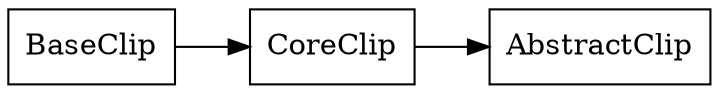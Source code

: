 strict digraph class_diagram {
  rankdir=LR;
  TypeCoreClip[
    label="CoreClip",
    URL="CoreClip.html",
    tooltip="com.sekati.display.CoreClip",
    shape="record"
  ];
  TypeBaseClip[
    label="BaseClip",
    URL="BaseClip.html",
    tooltip="com.sekati.display.BaseClip",
    shape="record"
  ];
  TypeAbstractClip[
    label="AbstractClip",
    URL="AbstractClip.html",
    tooltip="com.sekati.display.AbstractClip",
    shape="record"
  ];
  TypeBaseClip -> TypeCoreClip;
  TypeCoreClip -> TypeAbstractClip;
}
